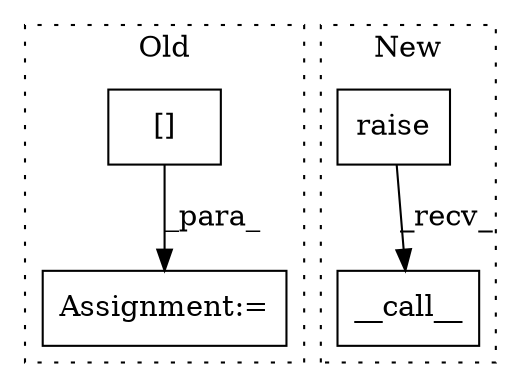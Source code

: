 digraph G {
subgraph cluster0 {
1 [label="[]" a="2" s="3030,3038" l="7,1" shape="box"];
4 [label="Assignment:=" a="7" s="3029" l="1" shape="box"];
label = "Old";
style="dotted";
}
subgraph cluster1 {
2 [label="__call__" a="32" s="3017,3033" l="9,1" shape="box"];
3 [label="raise" a="32" s="3009" l="7" shape="box"];
label = "New";
style="dotted";
}
1 -> 4 [label="_para_"];
3 -> 2 [label="_recv_"];
}